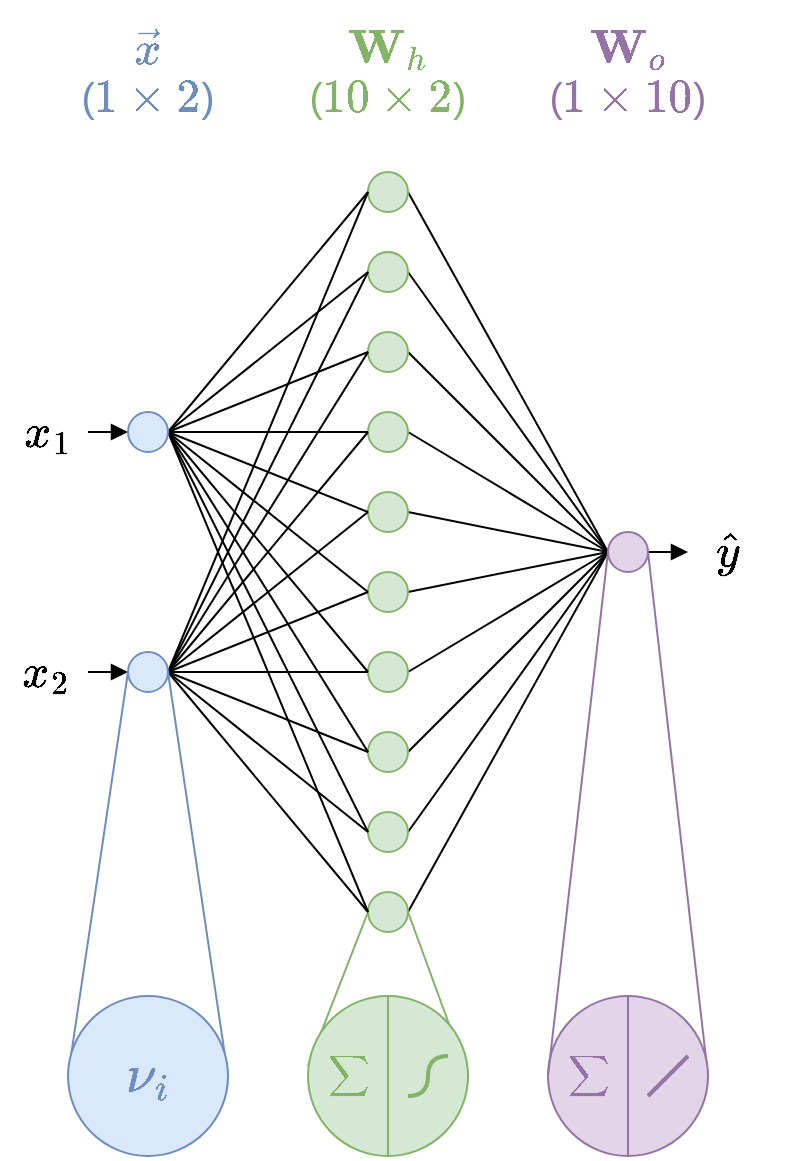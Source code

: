 <mxfile version="12.9.3" type="device"><diagram id="DKJjx2rKbHQ7XxVTOfPU" name="Page-1"><mxGraphModel dx="1179" dy="585" grid="0" gridSize="10" guides="1" tooltips="1" connect="1" arrows="1" fold="1" page="1" pageScale="1" pageWidth="827" pageHeight="1169" math="1" shadow="0"><root><mxCell id="0"/><mxCell id="1" parent="0"/><mxCell id="dQ1SEEjHDcfsaEue6PZ7-110" value="" style="endArrow=none;html=1;strokeColor=#82b366;strokeWidth=1;fontSize=20;fontColor=#000000;align=left;entryX=0;entryY=0.25;entryDx=0;entryDy=0;exitX=0;exitY=0.5;exitDx=0;exitDy=0;fillColor=#d5e8d4;" edge="1" parent="1" source="dQ1SEEjHDcfsaEue6PZ7-12" target="dQ1SEEjHDcfsaEue6PZ7-91"><mxGeometry width="50" height="50" relative="1" as="geometry"><mxPoint x="469" y="604" as="sourcePoint"/><mxPoint x="519" y="554" as="targetPoint"/></mxGeometry></mxCell><mxCell id="dQ1SEEjHDcfsaEue6PZ7-85" style="edgeStyle=none;rounded=0;orthogonalLoop=1;jettySize=auto;html=1;exitX=1;exitY=0.5;exitDx=0;exitDy=0;startArrow=none;startFill=0;endArrow=none;endFill=0;" edge="1" parent="1" source="dQ1SEEjHDcfsaEue6PZ7-1"><mxGeometry relative="1" as="geometry"><mxPoint x="520.0" y="540" as="targetPoint"/></mxGeometry></mxCell><mxCell id="dQ1SEEjHDcfsaEue6PZ7-1" value="" style="ellipse;whiteSpace=wrap;html=1;aspect=fixed;fillColor=#d5e8d4;strokeColor=#82b366;" vertex="1" parent="1"><mxGeometry x="400" y="510" width="20" height="20" as="geometry"/></mxCell><mxCell id="dQ1SEEjHDcfsaEue6PZ7-76" style="edgeStyle=none;rounded=0;orthogonalLoop=1;jettySize=auto;html=1;exitX=1;exitY=0.5;exitDx=0;exitDy=0;entryX=0;entryY=0.5;entryDx=0;entryDy=0;startArrow=none;startFill=0;endArrow=none;endFill=0;" edge="1" parent="1" source="dQ1SEEjHDcfsaEue6PZ7-8" target="dQ1SEEjHDcfsaEue6PZ7-36"><mxGeometry relative="1" as="geometry"/></mxCell><mxCell id="dQ1SEEjHDcfsaEue6PZ7-8" value="" style="ellipse;whiteSpace=wrap;html=1;aspect=fixed;fillColor=#d5e8d4;strokeColor=#82b366;" vertex="1" parent="1"><mxGeometry x="400" y="470" width="20" height="20" as="geometry"/></mxCell><mxCell id="dQ1SEEjHDcfsaEue6PZ7-84" style="edgeStyle=none;rounded=0;orthogonalLoop=1;jettySize=auto;html=1;exitX=1;exitY=0.5;exitDx=0;exitDy=0;startArrow=none;startFill=0;endArrow=none;endFill=0;" edge="1" parent="1" source="dQ1SEEjHDcfsaEue6PZ7-9"><mxGeometry relative="1" as="geometry"><mxPoint x="520.0" y="540" as="targetPoint"/></mxGeometry></mxCell><mxCell id="dQ1SEEjHDcfsaEue6PZ7-9" value="" style="ellipse;whiteSpace=wrap;html=1;aspect=fixed;fillColor=#d5e8d4;strokeColor=#82b366;" vertex="1" parent="1"><mxGeometry x="400" y="430" width="20" height="20" as="geometry"/></mxCell><mxCell id="dQ1SEEjHDcfsaEue6PZ7-83" style="edgeStyle=none;rounded=0;orthogonalLoop=1;jettySize=auto;html=1;exitX=1;exitY=0.5;exitDx=0;exitDy=0;entryX=0;entryY=0.5;entryDx=0;entryDy=0;startArrow=none;startFill=0;endArrow=none;endFill=0;" edge="1" parent="1" source="dQ1SEEjHDcfsaEue6PZ7-10" target="dQ1SEEjHDcfsaEue6PZ7-36"><mxGeometry relative="1" as="geometry"/></mxCell><mxCell id="dQ1SEEjHDcfsaEue6PZ7-10" value="" style="ellipse;whiteSpace=wrap;html=1;aspect=fixed;fillColor=#d5e8d4;strokeColor=#82b366;" vertex="1" parent="1"><mxGeometry x="400" y="390" width="20" height="20" as="geometry"/></mxCell><mxCell id="dQ1SEEjHDcfsaEue6PZ7-73" style="edgeStyle=none;rounded=0;orthogonalLoop=1;jettySize=auto;html=1;exitX=1;exitY=0.5;exitDx=0;exitDy=0;entryX=0;entryY=0.5;entryDx=0;entryDy=0;startArrow=none;startFill=0;endArrow=none;endFill=0;" edge="1" parent="1" source="dQ1SEEjHDcfsaEue6PZ7-11" target="dQ1SEEjHDcfsaEue6PZ7-36"><mxGeometry relative="1" as="geometry"/></mxCell><mxCell id="dQ1SEEjHDcfsaEue6PZ7-11" value="" style="ellipse;whiteSpace=wrap;html=1;aspect=fixed;fillColor=#d5e8d4;strokeColor=#82b366;" vertex="1" parent="1"><mxGeometry x="400" y="350" width="20" height="20" as="geometry"/></mxCell><mxCell id="dQ1SEEjHDcfsaEue6PZ7-82" style="edgeStyle=none;rounded=0;orthogonalLoop=1;jettySize=auto;html=1;exitX=1;exitY=0.5;exitDx=0;exitDy=0;entryX=0;entryY=0.5;entryDx=0;entryDy=0;startArrow=none;startFill=0;endArrow=none;endFill=0;" edge="1" parent="1" source="dQ1SEEjHDcfsaEue6PZ7-12" target="dQ1SEEjHDcfsaEue6PZ7-36"><mxGeometry relative="1" as="geometry"/></mxCell><mxCell id="dQ1SEEjHDcfsaEue6PZ7-12" value="" style="ellipse;whiteSpace=wrap;html=1;aspect=fixed;fillColor=#d5e8d4;strokeColor=#82b366;" vertex="1" parent="1"><mxGeometry x="400" y="710" width="20" height="20" as="geometry"/></mxCell><mxCell id="dQ1SEEjHDcfsaEue6PZ7-88" style="edgeStyle=none;rounded=0;orthogonalLoop=1;jettySize=auto;html=1;exitX=1;exitY=0.5;exitDx=0;exitDy=0;startArrow=none;startFill=0;endArrow=none;endFill=0;" edge="1" parent="1" source="dQ1SEEjHDcfsaEue6PZ7-13"><mxGeometry relative="1" as="geometry"><mxPoint x="520.0" y="540" as="targetPoint"/></mxGeometry></mxCell><mxCell id="dQ1SEEjHDcfsaEue6PZ7-13" value="" style="ellipse;whiteSpace=wrap;html=1;aspect=fixed;fillColor=#d5e8d4;strokeColor=#82b366;" vertex="1" parent="1"><mxGeometry x="400" y="670" width="20" height="20" as="geometry"/></mxCell><mxCell id="dQ1SEEjHDcfsaEue6PZ7-87" style="edgeStyle=none;rounded=0;orthogonalLoop=1;jettySize=auto;html=1;exitX=1;exitY=0.5;exitDx=0;exitDy=0;startArrow=none;startFill=0;endArrow=none;endFill=0;" edge="1" parent="1" source="dQ1SEEjHDcfsaEue6PZ7-14"><mxGeometry relative="1" as="geometry"><mxPoint x="520.0" y="540" as="targetPoint"/></mxGeometry></mxCell><mxCell id="dQ1SEEjHDcfsaEue6PZ7-14" value="" style="ellipse;whiteSpace=wrap;html=1;aspect=fixed;fillColor=#d5e8d4;strokeColor=#82b366;" vertex="1" parent="1"><mxGeometry x="400" y="630" width="20" height="20" as="geometry"/></mxCell><mxCell id="dQ1SEEjHDcfsaEue6PZ7-79" style="edgeStyle=none;rounded=0;orthogonalLoop=1;jettySize=auto;html=1;exitX=1;exitY=0.5;exitDx=0;exitDy=0;entryX=0;entryY=0.5;entryDx=0;entryDy=0;startArrow=none;startFill=0;endArrow=none;endFill=0;" edge="1" parent="1" source="dQ1SEEjHDcfsaEue6PZ7-15" target="dQ1SEEjHDcfsaEue6PZ7-36"><mxGeometry relative="1" as="geometry"/></mxCell><mxCell id="dQ1SEEjHDcfsaEue6PZ7-15" value="" style="ellipse;whiteSpace=wrap;html=1;aspect=fixed;fillColor=#d5e8d4;strokeColor=#82b366;" vertex="1" parent="1"><mxGeometry x="400" y="590" width="20" height="20" as="geometry"/></mxCell><mxCell id="dQ1SEEjHDcfsaEue6PZ7-86" style="edgeStyle=none;rounded=0;orthogonalLoop=1;jettySize=auto;html=1;exitX=1;exitY=0.5;exitDx=0;exitDy=0;startArrow=none;startFill=0;endArrow=none;endFill=0;" edge="1" parent="1" source="dQ1SEEjHDcfsaEue6PZ7-16"><mxGeometry relative="1" as="geometry"><mxPoint x="520.0" y="540" as="targetPoint"/></mxGeometry></mxCell><mxCell id="dQ1SEEjHDcfsaEue6PZ7-16" value="" style="ellipse;whiteSpace=wrap;html=1;aspect=fixed;fillColor=#d5e8d4;strokeColor=#82b366;" vertex="1" parent="1"><mxGeometry x="400" y="550" width="20" height="20" as="geometry"/></mxCell><mxCell id="dQ1SEEjHDcfsaEue6PZ7-61" style="edgeStyle=none;rounded=0;orthogonalLoop=1;jettySize=auto;html=1;exitX=1;exitY=0.5;exitDx=0;exitDy=0;entryX=0;entryY=0.5;entryDx=0;entryDy=0;endArrow=none;endFill=0;" edge="1" parent="1" source="dQ1SEEjHDcfsaEue6PZ7-24" target="dQ1SEEjHDcfsaEue6PZ7-11"><mxGeometry relative="1" as="geometry"/></mxCell><mxCell id="dQ1SEEjHDcfsaEue6PZ7-62" style="edgeStyle=none;rounded=0;orthogonalLoop=1;jettySize=auto;html=1;exitX=1;exitY=0.5;exitDx=0;exitDy=0;entryX=0;entryY=0.5;entryDx=0;entryDy=0;endArrow=none;endFill=0;" edge="1" parent="1" source="dQ1SEEjHDcfsaEue6PZ7-24" target="dQ1SEEjHDcfsaEue6PZ7-10"><mxGeometry relative="1" as="geometry"/></mxCell><mxCell id="dQ1SEEjHDcfsaEue6PZ7-63" style="edgeStyle=none;rounded=0;orthogonalLoop=1;jettySize=auto;html=1;exitX=1;exitY=0.5;exitDx=0;exitDy=0;entryX=0;entryY=0.5;entryDx=0;entryDy=0;endArrow=none;endFill=0;" edge="1" parent="1" source="dQ1SEEjHDcfsaEue6PZ7-24" target="dQ1SEEjHDcfsaEue6PZ7-9"><mxGeometry relative="1" as="geometry"/></mxCell><mxCell id="dQ1SEEjHDcfsaEue6PZ7-65" style="edgeStyle=none;rounded=0;orthogonalLoop=1;jettySize=auto;html=1;exitX=1;exitY=0.5;exitDx=0;exitDy=0;endArrow=none;endFill=0;" edge="1" parent="1" source="dQ1SEEjHDcfsaEue6PZ7-24"><mxGeometry relative="1" as="geometry"><mxPoint x="400.0" y="480" as="targetPoint"/></mxGeometry></mxCell><mxCell id="dQ1SEEjHDcfsaEue6PZ7-66" style="edgeStyle=none;rounded=0;orthogonalLoop=1;jettySize=auto;html=1;exitX=1;exitY=0.5;exitDx=0;exitDy=0;entryX=0;entryY=0.5;entryDx=0;entryDy=0;endArrow=none;endFill=0;" edge="1" parent="1" source="dQ1SEEjHDcfsaEue6PZ7-24" target="dQ1SEEjHDcfsaEue6PZ7-1"><mxGeometry relative="1" as="geometry"/></mxCell><mxCell id="dQ1SEEjHDcfsaEue6PZ7-67" style="edgeStyle=none;rounded=0;orthogonalLoop=1;jettySize=auto;html=1;exitX=1;exitY=0.5;exitDx=0;exitDy=0;entryX=0;entryY=0.5;entryDx=0;entryDy=0;endArrow=none;endFill=0;" edge="1" parent="1" source="dQ1SEEjHDcfsaEue6PZ7-24" target="dQ1SEEjHDcfsaEue6PZ7-16"><mxGeometry relative="1" as="geometry"/></mxCell><mxCell id="dQ1SEEjHDcfsaEue6PZ7-69" style="edgeStyle=none;rounded=0;orthogonalLoop=1;jettySize=auto;html=1;exitX=1;exitY=0.5;exitDx=0;exitDy=0;startArrow=none;startFill=0;endArrow=none;endFill=0;" edge="1" parent="1" source="dQ1SEEjHDcfsaEue6PZ7-24"><mxGeometry relative="1" as="geometry"><mxPoint x="400.0" y="600" as="targetPoint"/></mxGeometry></mxCell><mxCell id="dQ1SEEjHDcfsaEue6PZ7-70" style="edgeStyle=none;rounded=0;orthogonalLoop=1;jettySize=auto;html=1;exitX=1;exitY=0.5;exitDx=0;exitDy=0;startArrow=none;startFill=0;endArrow=none;endFill=0;" edge="1" parent="1" source="dQ1SEEjHDcfsaEue6PZ7-24"><mxGeometry relative="1" as="geometry"><mxPoint x="400.0" y="640" as="targetPoint"/></mxGeometry></mxCell><mxCell id="dQ1SEEjHDcfsaEue6PZ7-71" style="edgeStyle=none;rounded=0;orthogonalLoop=1;jettySize=auto;html=1;exitX=1;exitY=0.5;exitDx=0;exitDy=0;startArrow=none;startFill=0;endArrow=none;endFill=0;" edge="1" parent="1" source="dQ1SEEjHDcfsaEue6PZ7-24"><mxGeometry relative="1" as="geometry"><mxPoint x="400.0" y="680" as="targetPoint"/></mxGeometry></mxCell><mxCell id="dQ1SEEjHDcfsaEue6PZ7-72" style="edgeStyle=none;rounded=0;orthogonalLoop=1;jettySize=auto;html=1;exitX=1;exitY=0.5;exitDx=0;exitDy=0;entryX=0;entryY=0.5;entryDx=0;entryDy=0;startArrow=none;startFill=0;endArrow=none;endFill=0;" edge="1" parent="1" source="dQ1SEEjHDcfsaEue6PZ7-24" target="dQ1SEEjHDcfsaEue6PZ7-12"><mxGeometry relative="1" as="geometry"/></mxCell><mxCell id="dQ1SEEjHDcfsaEue6PZ7-108" style="edgeStyle=none;rounded=0;orthogonalLoop=1;jettySize=auto;html=1;exitX=0;exitY=0.5;exitDx=0;exitDy=0;startArrow=block;startFill=1;endArrow=none;endFill=0;targetPerimeterSpacing=0;strokeColor=#000000;strokeWidth=1;fontSize=20;fontColor=#000000;align=left;" edge="1" parent="1" source="dQ1SEEjHDcfsaEue6PZ7-24"><mxGeometry relative="1" as="geometry"><mxPoint x="260" y="600" as="targetPoint"/></mxGeometry></mxCell><mxCell id="dQ1SEEjHDcfsaEue6PZ7-24" value="" style="ellipse;whiteSpace=wrap;html=1;aspect=fixed;fillColor=#dae8fc;strokeColor=#6c8ebf;" vertex="1" parent="1"><mxGeometry x="280" y="590" width="20" height="20" as="geometry"/></mxCell><mxCell id="dQ1SEEjHDcfsaEue6PZ7-99" style="edgeStyle=none;rounded=0;orthogonalLoop=1;jettySize=auto;html=1;exitX=1;exitY=0.5;exitDx=0;exitDy=0;startArrow=none;startFill=0;endArrow=block;endFill=1;targetPerimeterSpacing=0;strokeColor=#000000;strokeWidth=1;fontSize=20;fontColor=#6C8EBF;" edge="1" parent="1" source="dQ1SEEjHDcfsaEue6PZ7-36"><mxGeometry relative="1" as="geometry"><mxPoint x="560" y="540" as="targetPoint"/></mxGeometry></mxCell><mxCell id="dQ1SEEjHDcfsaEue6PZ7-36" value="" style="ellipse;whiteSpace=wrap;html=1;aspect=fixed;fillColor=#e1d5e7;strokeColor=#9673A6;" vertex="1" parent="1"><mxGeometry x="520" y="530" width="20" height="20" as="geometry"/></mxCell><mxCell id="dQ1SEEjHDcfsaEue6PZ7-49" style="edgeStyle=none;rounded=0;orthogonalLoop=1;jettySize=auto;html=1;exitX=1;exitY=0.5;exitDx=0;exitDy=0;entryX=0;entryY=0.5;entryDx=0;entryDy=0;endArrow=none;endFill=0;" edge="1" parent="1" source="dQ1SEEjHDcfsaEue6PZ7-48" target="dQ1SEEjHDcfsaEue6PZ7-11"><mxGeometry relative="1" as="geometry"/></mxCell><mxCell id="dQ1SEEjHDcfsaEue6PZ7-50" style="edgeStyle=none;rounded=0;orthogonalLoop=1;jettySize=auto;html=1;exitX=1;exitY=0.5;exitDx=0;exitDy=0;entryX=0;entryY=0.5;entryDx=0;entryDy=0;endArrow=none;endFill=0;" edge="1" parent="1" source="dQ1SEEjHDcfsaEue6PZ7-48" target="dQ1SEEjHDcfsaEue6PZ7-10"><mxGeometry relative="1" as="geometry"/></mxCell><mxCell id="dQ1SEEjHDcfsaEue6PZ7-51" style="edgeStyle=none;rounded=0;orthogonalLoop=1;jettySize=auto;html=1;exitX=1;exitY=0.5;exitDx=0;exitDy=0;entryX=0;entryY=0.5;entryDx=0;entryDy=0;endArrow=none;endFill=0;" edge="1" parent="1" source="dQ1SEEjHDcfsaEue6PZ7-48" target="dQ1SEEjHDcfsaEue6PZ7-9"><mxGeometry relative="1" as="geometry"/></mxCell><mxCell id="dQ1SEEjHDcfsaEue6PZ7-52" style="edgeStyle=none;rounded=0;orthogonalLoop=1;jettySize=auto;html=1;exitX=1;exitY=0.5;exitDx=0;exitDy=0;entryX=0;entryY=0.5;entryDx=0;entryDy=0;endArrow=none;endFill=0;" edge="1" parent="1" source="dQ1SEEjHDcfsaEue6PZ7-48" target="dQ1SEEjHDcfsaEue6PZ7-8"><mxGeometry relative="1" as="geometry"/></mxCell><mxCell id="dQ1SEEjHDcfsaEue6PZ7-53" style="edgeStyle=none;rounded=0;orthogonalLoop=1;jettySize=auto;html=1;exitX=1;exitY=0.5;exitDx=0;exitDy=0;entryX=0;entryY=0.5;entryDx=0;entryDy=0;endArrow=none;endFill=0;" edge="1" parent="1" source="dQ1SEEjHDcfsaEue6PZ7-48" target="dQ1SEEjHDcfsaEue6PZ7-1"><mxGeometry relative="1" as="geometry"/></mxCell><mxCell id="dQ1SEEjHDcfsaEue6PZ7-54" style="edgeStyle=none;rounded=0;orthogonalLoop=1;jettySize=auto;html=1;exitX=1;exitY=0.5;exitDx=0;exitDy=0;entryX=0;entryY=0.5;entryDx=0;entryDy=0;endArrow=none;endFill=0;" edge="1" parent="1" source="dQ1SEEjHDcfsaEue6PZ7-48" target="dQ1SEEjHDcfsaEue6PZ7-16"><mxGeometry relative="1" as="geometry"/></mxCell><mxCell id="dQ1SEEjHDcfsaEue6PZ7-55" style="edgeStyle=none;rounded=0;orthogonalLoop=1;jettySize=auto;html=1;exitX=1;exitY=0.5;exitDx=0;exitDy=0;entryX=0;entryY=0.5;entryDx=0;entryDy=0;endArrow=none;endFill=0;" edge="1" parent="1" source="dQ1SEEjHDcfsaEue6PZ7-48" target="dQ1SEEjHDcfsaEue6PZ7-15"><mxGeometry relative="1" as="geometry"/></mxCell><mxCell id="dQ1SEEjHDcfsaEue6PZ7-56" style="edgeStyle=none;rounded=0;orthogonalLoop=1;jettySize=auto;html=1;exitX=1;exitY=0.5;exitDx=0;exitDy=0;entryX=0;entryY=0.5;entryDx=0;entryDy=0;endArrow=none;endFill=0;" edge="1" parent="1" source="dQ1SEEjHDcfsaEue6PZ7-48" target="dQ1SEEjHDcfsaEue6PZ7-14"><mxGeometry relative="1" as="geometry"/></mxCell><mxCell id="dQ1SEEjHDcfsaEue6PZ7-57" style="edgeStyle=none;rounded=0;orthogonalLoop=1;jettySize=auto;html=1;exitX=1;exitY=0.5;exitDx=0;exitDy=0;entryX=0;entryY=0.5;entryDx=0;entryDy=0;endArrow=none;endFill=0;" edge="1" parent="1" source="dQ1SEEjHDcfsaEue6PZ7-48" target="dQ1SEEjHDcfsaEue6PZ7-13"><mxGeometry relative="1" as="geometry"/></mxCell><mxCell id="dQ1SEEjHDcfsaEue6PZ7-58" style="edgeStyle=none;rounded=0;orthogonalLoop=1;jettySize=auto;html=1;exitX=1;exitY=0.5;exitDx=0;exitDy=0;entryX=0;entryY=0.5;entryDx=0;entryDy=0;endArrow=none;endFill=0;" edge="1" parent="1" source="dQ1SEEjHDcfsaEue6PZ7-48" target="dQ1SEEjHDcfsaEue6PZ7-12"><mxGeometry relative="1" as="geometry"/></mxCell><mxCell id="dQ1SEEjHDcfsaEue6PZ7-100" style="edgeStyle=none;rounded=0;orthogonalLoop=1;jettySize=auto;html=1;exitX=0;exitY=0.5;exitDx=0;exitDy=0;startArrow=block;startFill=1;endArrow=none;endFill=0;targetPerimeterSpacing=0;strokeColor=#000000;strokeWidth=1;fontSize=20;fontColor=#6C8EBF;" edge="1" parent="1" source="dQ1SEEjHDcfsaEue6PZ7-48"><mxGeometry relative="1" as="geometry"><mxPoint x="260" y="480" as="targetPoint"/></mxGeometry></mxCell><mxCell id="dQ1SEEjHDcfsaEue6PZ7-105" value="`x_1`" style="text;html=1;align=center;verticalAlign=middle;resizable=0;points=[];labelBackgroundColor=#ffffff;fontSize=20;fontColor=#000000;" vertex="1" connectable="0" parent="dQ1SEEjHDcfsaEue6PZ7-100"><mxGeometry x="0.9" relative="1" as="geometry"><mxPoint x="-21" as="offset"/></mxGeometry></mxCell><mxCell id="dQ1SEEjHDcfsaEue6PZ7-48" value="" style="ellipse;whiteSpace=wrap;html=1;aspect=fixed;fillColor=#dae8fc;strokeColor=#6c8ebf;" vertex="1" parent="1"><mxGeometry x="280" y="470" width="20" height="20" as="geometry"/></mxCell><mxCell id="dQ1SEEjHDcfsaEue6PZ7-111" style="edgeStyle=none;rounded=0;orthogonalLoop=1;jettySize=auto;html=1;exitX=1;exitY=0.5;exitDx=0;exitDy=0;entryX=1;entryY=0.5;entryDx=0;entryDy=0;startArrow=none;startFill=0;endArrow=none;endFill=0;targetPerimeterSpacing=0;strokeColor=#82b366;strokeWidth=1;fontSize=20;fontColor=#000000;align=left;fillColor=#d5e8d4;" edge="1" parent="1" source="dQ1SEEjHDcfsaEue6PZ7-89" target="dQ1SEEjHDcfsaEue6PZ7-12"><mxGeometry relative="1" as="geometry"/></mxCell><mxCell id="dQ1SEEjHDcfsaEue6PZ7-89" value="" style="ellipse;whiteSpace=wrap;html=1;aspect=fixed;fillColor=#d5e8d4;strokeColor=#82B366;" vertex="1" parent="1"><mxGeometry x="370" y="762" width="80" height="80" as="geometry"/></mxCell><mxCell id="dQ1SEEjHDcfsaEue6PZ7-90" value="" style="endArrow=none;html=1;entryX=0.5;entryY=0;entryDx=0;entryDy=0;exitX=0.5;exitY=1;exitDx=0;exitDy=0;fillColor=#d5e8d4;strokeColor=#82b366;" edge="1" parent="1" source="dQ1SEEjHDcfsaEue6PZ7-89" target="dQ1SEEjHDcfsaEue6PZ7-89"><mxGeometry width="50" height="50" relative="1" as="geometry"><mxPoint x="300" y="892" as="sourcePoint"/><mxPoint x="350" y="842" as="targetPoint"/></mxGeometry></mxCell><mxCell id="dQ1SEEjHDcfsaEue6PZ7-91" value="`\sum`" style="text;html=1;strokeColor=none;fillColor=none;align=center;verticalAlign=middle;whiteSpace=wrap;rounded=0;fontColor=#82B366;" vertex="1" parent="1"><mxGeometry x="370" y="792" width="40" height="20" as="geometry"/></mxCell><mxCell id="dQ1SEEjHDcfsaEue6PZ7-116" style="edgeStyle=none;rounded=0;orthogonalLoop=1;jettySize=auto;html=1;exitX=0;exitY=0.5;exitDx=0;exitDy=0;entryX=0;entryY=0.5;entryDx=0;entryDy=0;startArrow=none;startFill=0;endArrow=none;endFill=0;targetPerimeterSpacing=0;strokeColor=#6c8ebf;strokeWidth=1;fontSize=20;fontColor=#000000;align=left;fillColor=#dae8fc;" edge="1" parent="1" source="dQ1SEEjHDcfsaEue6PZ7-92" target="dQ1SEEjHDcfsaEue6PZ7-24"><mxGeometry relative="1" as="geometry"/></mxCell><mxCell id="dQ1SEEjHDcfsaEue6PZ7-117" style="edgeStyle=none;rounded=0;orthogonalLoop=1;jettySize=auto;html=1;exitX=1;exitY=0.5;exitDx=0;exitDy=0;entryX=1;entryY=0.5;entryDx=0;entryDy=0;startArrow=none;startFill=0;endArrow=none;endFill=0;targetPerimeterSpacing=0;strokeColor=#6c8ebf;strokeWidth=1;fontSize=20;fontColor=#000000;align=left;fillColor=#dae8fc;" edge="1" parent="1" source="dQ1SEEjHDcfsaEue6PZ7-92" target="dQ1SEEjHDcfsaEue6PZ7-24"><mxGeometry relative="1" as="geometry"/></mxCell><mxCell id="dQ1SEEjHDcfsaEue6PZ7-92" value="&lt;font style=&quot;font-size: 23px&quot;&gt;`\nu_i`&lt;/font&gt;" style="ellipse;whiteSpace=wrap;html=1;aspect=fixed;fillColor=#dae8fc;strokeColor=#6C8EBF;fontColor=#6C8EBF;" vertex="1" parent="1"><mxGeometry x="250" y="762" width="80" height="80" as="geometry"/></mxCell><mxCell id="dQ1SEEjHDcfsaEue6PZ7-115" style="edgeStyle=none;rounded=0;orthogonalLoop=1;jettySize=auto;html=1;exitX=1;exitY=0.5;exitDx=0;exitDy=0;entryX=1;entryY=0.5;entryDx=0;entryDy=0;startArrow=none;startFill=0;endArrow=none;endFill=0;targetPerimeterSpacing=0;strokeColor=#9673a6;strokeWidth=1;fontSize=20;fontColor=#000000;align=left;fillColor=#e1d5e7;" edge="1" parent="1" source="dQ1SEEjHDcfsaEue6PZ7-93" target="dQ1SEEjHDcfsaEue6PZ7-36"><mxGeometry relative="1" as="geometry"/></mxCell><mxCell id="dQ1SEEjHDcfsaEue6PZ7-93" value="" style="ellipse;whiteSpace=wrap;html=1;aspect=fixed;fillColor=#e1d5e7;strokeColor=#9673a6;" vertex="1" parent="1"><mxGeometry x="490" y="762" width="80" height="80" as="geometry"/></mxCell><mxCell id="dQ1SEEjHDcfsaEue6PZ7-94" value="" style="endArrow=none;html=1;entryX=0.5;entryY=0;entryDx=0;entryDy=0;exitX=0.5;exitY=1;exitDx=0;exitDy=0;fillColor=#e1d5e7;strokeColor=#9673a6;" edge="1" parent="1" source="dQ1SEEjHDcfsaEue6PZ7-93" target="dQ1SEEjHDcfsaEue6PZ7-93"><mxGeometry width="50" height="50" relative="1" as="geometry"><mxPoint x="420" y="892" as="sourcePoint"/><mxPoint x="470" y="842" as="targetPoint"/></mxGeometry></mxCell><mxCell id="dQ1SEEjHDcfsaEue6PZ7-114" style="edgeStyle=none;rounded=0;orthogonalLoop=1;jettySize=auto;html=1;exitX=0;exitY=0.5;exitDx=0;exitDy=0;entryX=0;entryY=0.5;entryDx=0;entryDy=0;startArrow=none;startFill=0;endArrow=none;endFill=0;targetPerimeterSpacing=0;strokeColor=#9673a6;strokeWidth=1;fontSize=20;fontColor=#000000;align=left;fillColor=#e1d5e7;" edge="1" parent="1" source="dQ1SEEjHDcfsaEue6PZ7-95" target="dQ1SEEjHDcfsaEue6PZ7-36"><mxGeometry relative="1" as="geometry"/></mxCell><mxCell id="dQ1SEEjHDcfsaEue6PZ7-95" value="&lt;font&gt;`\sum`&lt;/font&gt;" style="text;html=1;strokeColor=none;fillColor=none;align=center;verticalAlign=middle;whiteSpace=wrap;rounded=0;fontColor=#9673A6;" vertex="1" parent="1"><mxGeometry x="490" y="792" width="40" height="20" as="geometry"/></mxCell><mxCell id="dQ1SEEjHDcfsaEue6PZ7-96" value="" style="curved=1;endArrow=none;html=1;fontColor=#7EA6E0;endFill=0;strokeWidth=2;fillColor=#d5e8d4;strokeColor=#82b366;" edge="1" parent="1"><mxGeometry width="50" height="50" relative="1" as="geometry"><mxPoint x="420" y="812" as="sourcePoint"/><mxPoint x="440" y="792" as="targetPoint"/><Array as="points"><mxPoint x="430" y="812"/><mxPoint x="430" y="792"/></Array></mxGeometry></mxCell><mxCell id="dQ1SEEjHDcfsaEue6PZ7-97" value="" style="curved=1;endArrow=none;html=1;fontColor=#7EA6E0;endFill=0;strokeWidth=2;strokeColor=#9673A6;targetPerimeterSpacing=0;fillColor=#e1d5e7;" edge="1" parent="1"><mxGeometry width="50" height="50" relative="1" as="geometry"><mxPoint x="540" y="812" as="sourcePoint"/><mxPoint x="560" y="792" as="targetPoint"/></mxGeometry></mxCell><mxCell id="dQ1SEEjHDcfsaEue6PZ7-98" value="`\mathbf{W}_h`&lt;br&gt;(`10 \times 2`)" style="text;html=1;strokeColor=none;fillColor=none;align=center;verticalAlign=middle;whiteSpace=wrap;rounded=0;fontSize=20;fontColor=#82B366;" vertex="1" parent="1"><mxGeometry x="355" y="290" width="110" height="20" as="geometry"/></mxCell><mxCell id="dQ1SEEjHDcfsaEue6PZ7-102" value="`\mathbf{W}_o`&lt;br&gt;(`1 \times 10`)" style="text;html=1;strokeColor=none;fillColor=none;align=center;verticalAlign=middle;whiteSpace=wrap;rounded=0;fontSize=20;fontColor=#9673A6;" vertex="1" parent="1"><mxGeometry x="460" y="290" width="140" height="20" as="geometry"/></mxCell><mxCell id="dQ1SEEjHDcfsaEue6PZ7-107" value="`x_2`" style="text;html=1;align=center;verticalAlign=middle;resizable=0;points=[];labelBackgroundColor=#ffffff;fontSize=20;fontColor=#000000;" vertex="1" connectable="0" parent="1"><mxGeometry x="260" y="600" as="geometry"><mxPoint x="-21" as="offset"/></mxGeometry></mxCell><mxCell id="dQ1SEEjHDcfsaEue6PZ7-109" value="`\hat{y}`" style="text;html=1;align=center;verticalAlign=middle;resizable=0;points=[];labelBackgroundColor=#ffffff;fontSize=20;fontColor=#000000;" vertex="1" connectable="0" parent="1"><mxGeometry x="600" y="540" as="geometry"><mxPoint x="-21" as="offset"/></mxGeometry></mxCell><mxCell id="dQ1SEEjHDcfsaEue6PZ7-118" value="`\vec{x}`&lt;br&gt;(`1 \times 2`)" style="text;html=1;strokeColor=none;fillColor=none;align=center;verticalAlign=middle;whiteSpace=wrap;rounded=0;fontSize=20;fontColor=#6C8EBF;" vertex="1" parent="1"><mxGeometry x="235" y="290" width="110" height="20" as="geometry"/></mxCell></root></mxGraphModel></diagram></mxfile>